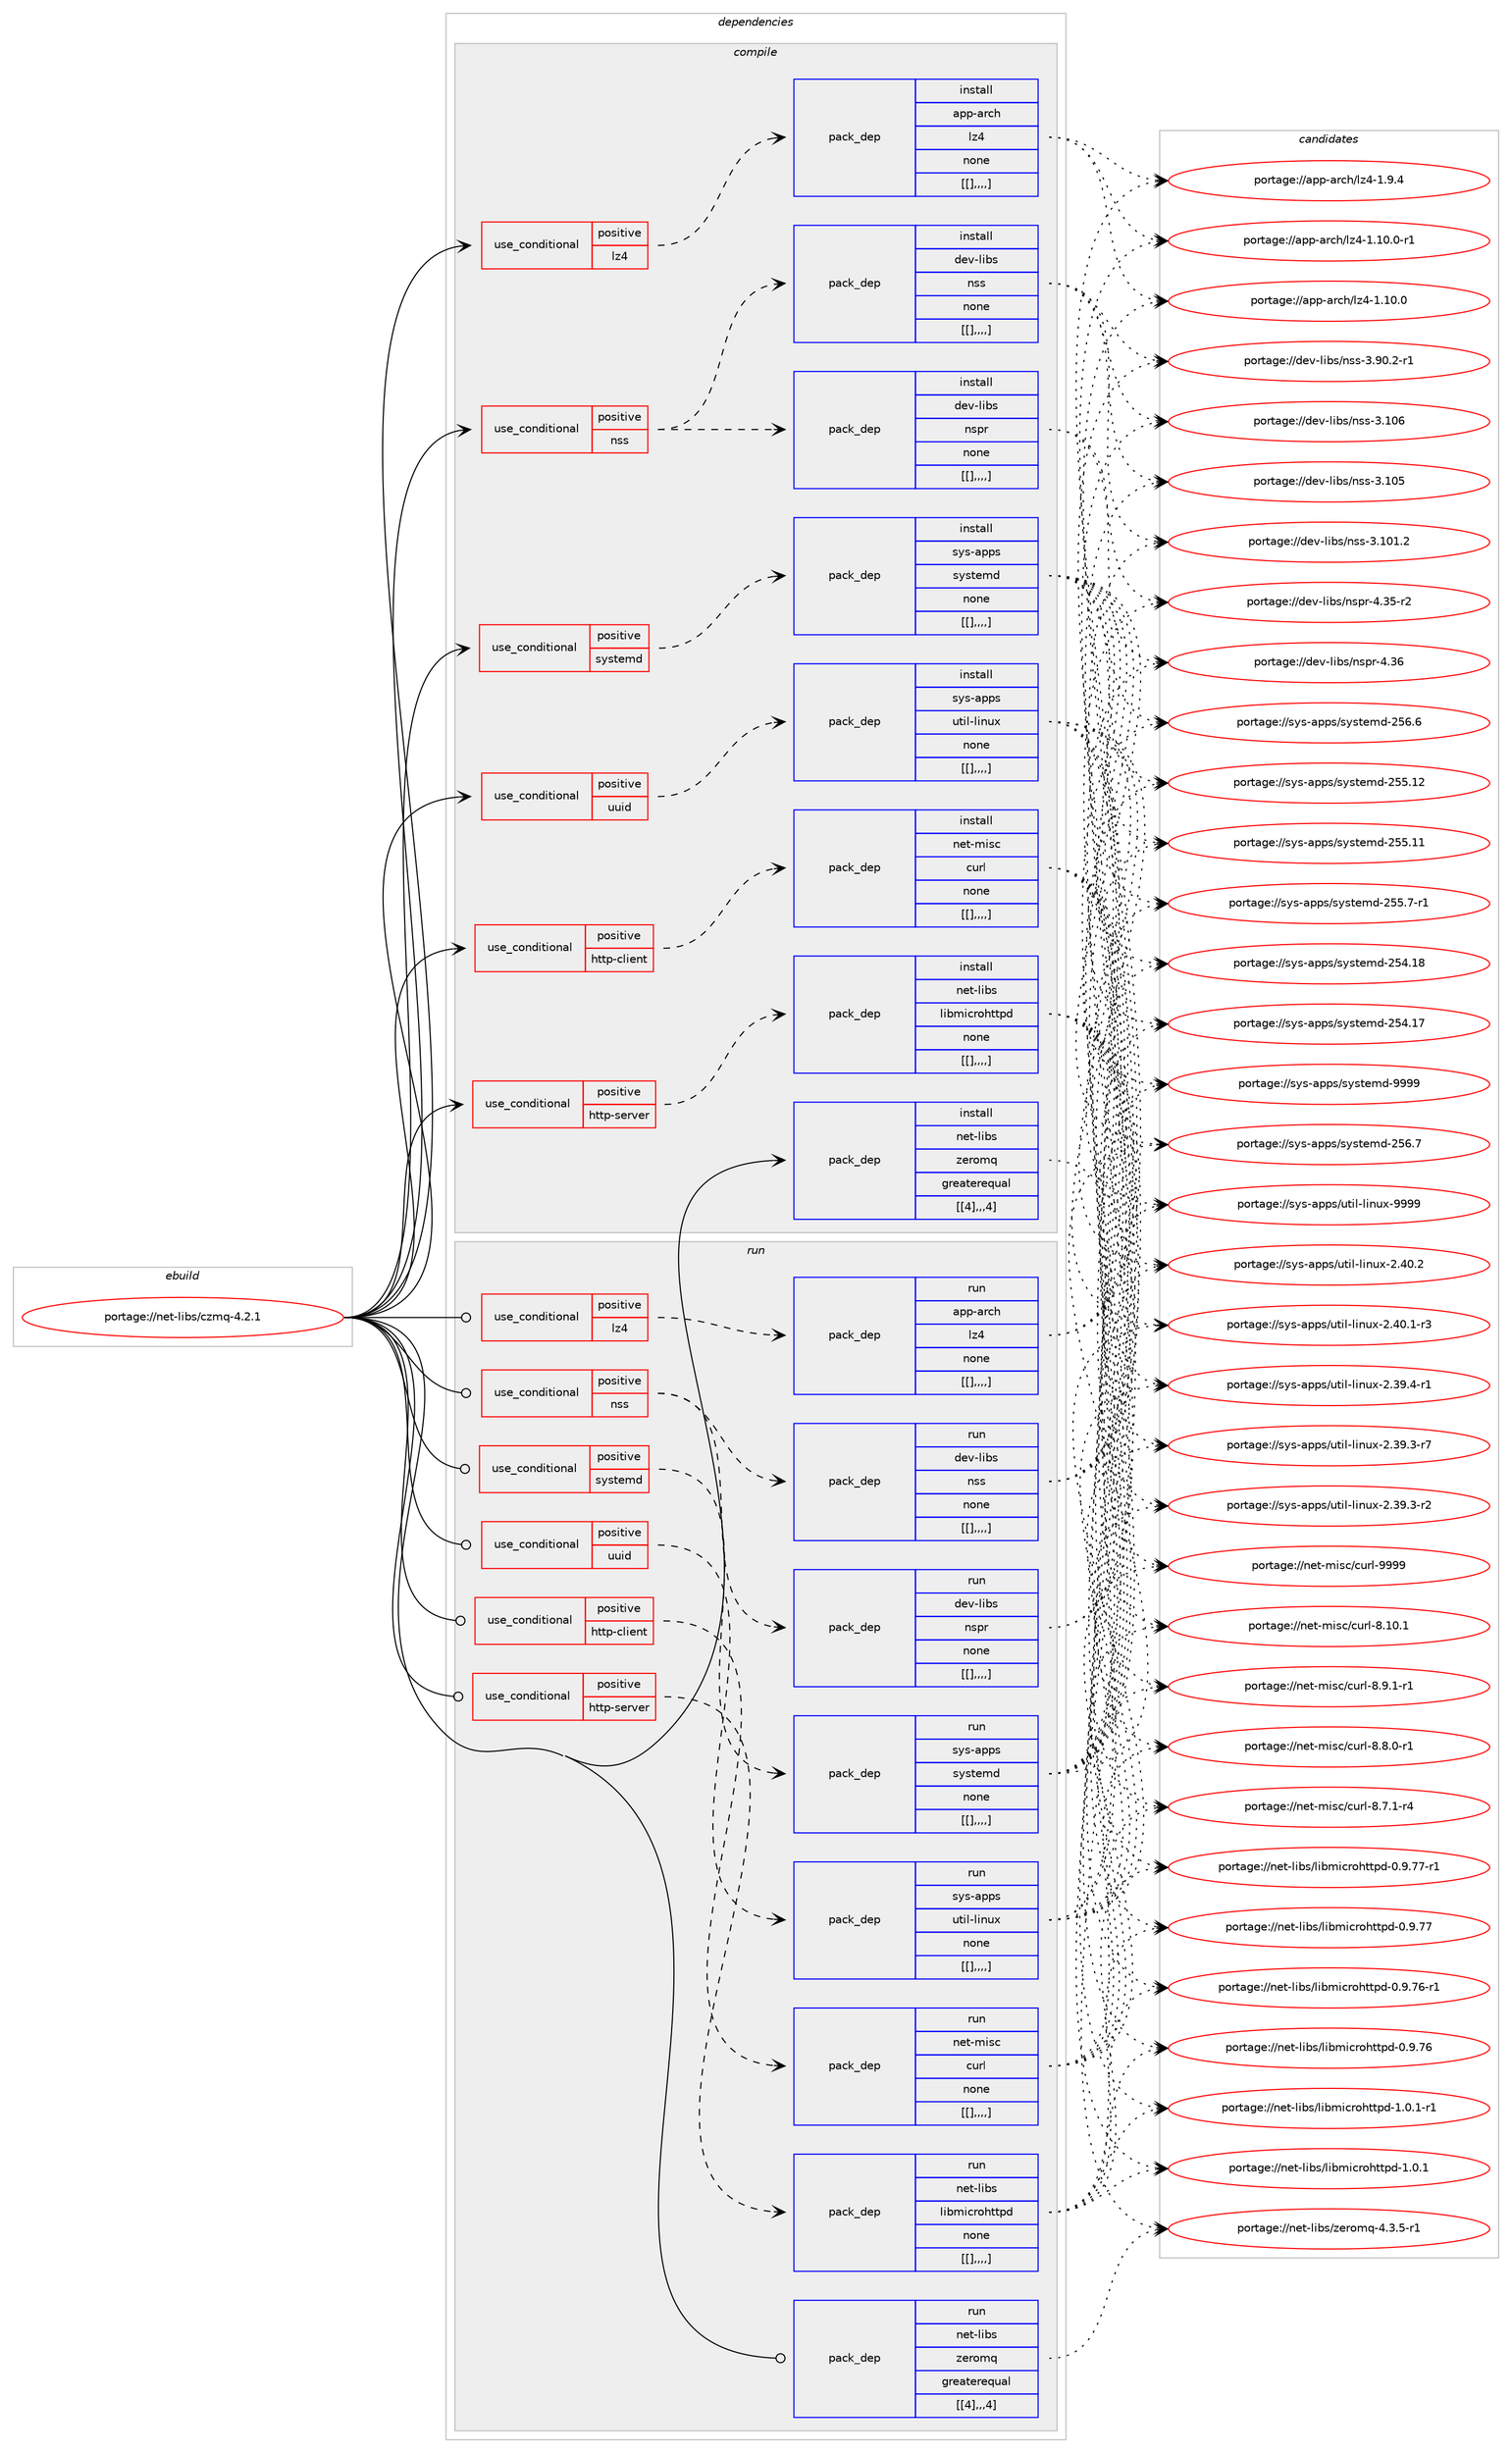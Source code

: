 digraph prolog {

# *************
# Graph options
# *************

newrank=true;
concentrate=true;
compound=true;
graph [rankdir=LR,fontname=Helvetica,fontsize=10,ranksep=1.5];#, ranksep=2.5, nodesep=0.2];
edge  [arrowhead=vee];
node  [fontname=Helvetica,fontsize=10];

# **********
# The ebuild
# **********

subgraph cluster_leftcol {
color=gray;
label=<<i>ebuild</i>>;
id [label="portage://net-libs/czmq-4.2.1", color=red, width=4, href="../net-libs/czmq-4.2.1.svg"];
}

# ****************
# The dependencies
# ****************

subgraph cluster_midcol {
color=gray;
label=<<i>dependencies</i>>;
subgraph cluster_compile {
fillcolor="#eeeeee";
style=filled;
label=<<i>compile</i>>;
subgraph cond10 {
dependency34 [label=<<TABLE BORDER="0" CELLBORDER="1" CELLSPACING="0" CELLPADDING="4"><TR><TD ROWSPAN="3" CELLPADDING="10">use_conditional</TD></TR><TR><TD>positive</TD></TR><TR><TD>http-client</TD></TR></TABLE>>, shape=none, color=red];
subgraph pack24 {
dependency35 [label=<<TABLE BORDER="0" CELLBORDER="1" CELLSPACING="0" CELLPADDING="4" WIDTH="220"><TR><TD ROWSPAN="6" CELLPADDING="30">pack_dep</TD></TR><TR><TD WIDTH="110">install</TD></TR><TR><TD>net-misc</TD></TR><TR><TD>curl</TD></TR><TR><TD>none</TD></TR><TR><TD>[[],,,,]</TD></TR></TABLE>>, shape=none, color=blue];
}
dependency34:e -> dependency35:w [weight=20,style="dashed",arrowhead="vee"];
}
id:e -> dependency34:w [weight=20,style="solid",arrowhead="vee"];
subgraph cond22 {
dependency116 [label=<<TABLE BORDER="0" CELLBORDER="1" CELLSPACING="0" CELLPADDING="4"><TR><TD ROWSPAN="3" CELLPADDING="10">use_conditional</TD></TR><TR><TD>positive</TD></TR><TR><TD>http-server</TD></TR></TABLE>>, shape=none, color=red];
subgraph pack101 {
dependency137 [label=<<TABLE BORDER="0" CELLBORDER="1" CELLSPACING="0" CELLPADDING="4" WIDTH="220"><TR><TD ROWSPAN="6" CELLPADDING="30">pack_dep</TD></TR><TR><TD WIDTH="110">install</TD></TR><TR><TD>net-libs</TD></TR><TR><TD>libmicrohttpd</TD></TR><TR><TD>none</TD></TR><TR><TD>[[],,,,]</TD></TR></TABLE>>, shape=none, color=blue];
}
dependency116:e -> dependency137:w [weight=20,style="dashed",arrowhead="vee"];
}
id:e -> dependency116:w [weight=20,style="solid",arrowhead="vee"];
subgraph cond32 {
dependency142 [label=<<TABLE BORDER="0" CELLBORDER="1" CELLSPACING="0" CELLPADDING="4"><TR><TD ROWSPAN="3" CELLPADDING="10">use_conditional</TD></TR><TR><TD>positive</TD></TR><TR><TD>lz4</TD></TR></TABLE>>, shape=none, color=red];
subgraph pack121 {
dependency144 [label=<<TABLE BORDER="0" CELLBORDER="1" CELLSPACING="0" CELLPADDING="4" WIDTH="220"><TR><TD ROWSPAN="6" CELLPADDING="30">pack_dep</TD></TR><TR><TD WIDTH="110">install</TD></TR><TR><TD>app-arch</TD></TR><TR><TD>lz4</TD></TR><TR><TD>none</TD></TR><TR><TD>[[],,,,]</TD></TR></TABLE>>, shape=none, color=blue];
}
dependency142:e -> dependency144:w [weight=20,style="dashed",arrowhead="vee"];
}
id:e -> dependency142:w [weight=20,style="solid",arrowhead="vee"];
subgraph cond37 {
dependency175 [label=<<TABLE BORDER="0" CELLBORDER="1" CELLSPACING="0" CELLPADDING="4"><TR><TD ROWSPAN="3" CELLPADDING="10">use_conditional</TD></TR><TR><TD>positive</TD></TR><TR><TD>nss</TD></TR></TABLE>>, shape=none, color=red];
subgraph pack159 {
dependency220 [label=<<TABLE BORDER="0" CELLBORDER="1" CELLSPACING="0" CELLPADDING="4" WIDTH="220"><TR><TD ROWSPAN="6" CELLPADDING="30">pack_dep</TD></TR><TR><TD WIDTH="110">install</TD></TR><TR><TD>dev-libs</TD></TR><TR><TD>nspr</TD></TR><TR><TD>none</TD></TR><TR><TD>[[],,,,]</TD></TR></TABLE>>, shape=none, color=blue];
}
dependency175:e -> dependency220:w [weight=20,style="dashed",arrowhead="vee"];
subgraph pack189 {
dependency240 [label=<<TABLE BORDER="0" CELLBORDER="1" CELLSPACING="0" CELLPADDING="4" WIDTH="220"><TR><TD ROWSPAN="6" CELLPADDING="30">pack_dep</TD></TR><TR><TD WIDTH="110">install</TD></TR><TR><TD>dev-libs</TD></TR><TR><TD>nss</TD></TR><TR><TD>none</TD></TR><TR><TD>[[],,,,]</TD></TR></TABLE>>, shape=none, color=blue];
}
dependency175:e -> dependency240:w [weight=20,style="dashed",arrowhead="vee"];
}
id:e -> dependency175:w [weight=20,style="solid",arrowhead="vee"];
subgraph cond55 {
dependency251 [label=<<TABLE BORDER="0" CELLBORDER="1" CELLSPACING="0" CELLPADDING="4"><TR><TD ROWSPAN="3" CELLPADDING="10">use_conditional</TD></TR><TR><TD>positive</TD></TR><TR><TD>systemd</TD></TR></TABLE>>, shape=none, color=red];
subgraph pack207 {
dependency263 [label=<<TABLE BORDER="0" CELLBORDER="1" CELLSPACING="0" CELLPADDING="4" WIDTH="220"><TR><TD ROWSPAN="6" CELLPADDING="30">pack_dep</TD></TR><TR><TD WIDTH="110">install</TD></TR><TR><TD>sys-apps</TD></TR><TR><TD>systemd</TD></TR><TR><TD>none</TD></TR><TR><TD>[[],,,,]</TD></TR></TABLE>>, shape=none, color=blue];
}
dependency251:e -> dependency263:w [weight=20,style="dashed",arrowhead="vee"];
}
id:e -> dependency251:w [weight=20,style="solid",arrowhead="vee"];
subgraph cond60 {
dependency276 [label=<<TABLE BORDER="0" CELLBORDER="1" CELLSPACING="0" CELLPADDING="4"><TR><TD ROWSPAN="3" CELLPADDING="10">use_conditional</TD></TR><TR><TD>positive</TD></TR><TR><TD>uuid</TD></TR></TABLE>>, shape=none, color=red];
subgraph pack216 {
dependency292 [label=<<TABLE BORDER="0" CELLBORDER="1" CELLSPACING="0" CELLPADDING="4" WIDTH="220"><TR><TD ROWSPAN="6" CELLPADDING="30">pack_dep</TD></TR><TR><TD WIDTH="110">install</TD></TR><TR><TD>sys-apps</TD></TR><TR><TD>util-linux</TD></TR><TR><TD>none</TD></TR><TR><TD>[[],,,,]</TD></TR></TABLE>>, shape=none, color=blue];
}
dependency276:e -> dependency292:w [weight=20,style="dashed",arrowhead="vee"];
}
id:e -> dependency276:w [weight=20,style="solid",arrowhead="vee"];
subgraph pack240 {
dependency316 [label=<<TABLE BORDER="0" CELLBORDER="1" CELLSPACING="0" CELLPADDING="4" WIDTH="220"><TR><TD ROWSPAN="6" CELLPADDING="30">pack_dep</TD></TR><TR><TD WIDTH="110">install</TD></TR><TR><TD>net-libs</TD></TR><TR><TD>zeromq</TD></TR><TR><TD>greaterequal</TD></TR><TR><TD>[[4],,,4]</TD></TR></TABLE>>, shape=none, color=blue];
}
id:e -> dependency316:w [weight=20,style="solid",arrowhead="vee"];
}
subgraph cluster_compileandrun {
fillcolor="#eeeeee";
style=filled;
label=<<i>compile and run</i>>;
}
subgraph cluster_run {
fillcolor="#eeeeee";
style=filled;
label=<<i>run</i>>;
subgraph cond71 {
dependency336 [label=<<TABLE BORDER="0" CELLBORDER="1" CELLSPACING="0" CELLPADDING="4"><TR><TD ROWSPAN="3" CELLPADDING="10">use_conditional</TD></TR><TR><TD>positive</TD></TR><TR><TD>http-client</TD></TR></TABLE>>, shape=none, color=red];
subgraph pack290 {
dependency379 [label=<<TABLE BORDER="0" CELLBORDER="1" CELLSPACING="0" CELLPADDING="4" WIDTH="220"><TR><TD ROWSPAN="6" CELLPADDING="30">pack_dep</TD></TR><TR><TD WIDTH="110">run</TD></TR><TR><TD>net-misc</TD></TR><TR><TD>curl</TD></TR><TR><TD>none</TD></TR><TR><TD>[[],,,,]</TD></TR></TABLE>>, shape=none, color=blue];
}
dependency336:e -> dependency379:w [weight=20,style="dashed",arrowhead="vee"];
}
id:e -> dependency336:w [weight=20,style="solid",arrowhead="odot"];
subgraph cond86 {
dependency415 [label=<<TABLE BORDER="0" CELLBORDER="1" CELLSPACING="0" CELLPADDING="4"><TR><TD ROWSPAN="3" CELLPADDING="10">use_conditional</TD></TR><TR><TD>positive</TD></TR><TR><TD>http-server</TD></TR></TABLE>>, shape=none, color=red];
subgraph pack333 {
dependency418 [label=<<TABLE BORDER="0" CELLBORDER="1" CELLSPACING="0" CELLPADDING="4" WIDTH="220"><TR><TD ROWSPAN="6" CELLPADDING="30">pack_dep</TD></TR><TR><TD WIDTH="110">run</TD></TR><TR><TD>net-libs</TD></TR><TR><TD>libmicrohttpd</TD></TR><TR><TD>none</TD></TR><TR><TD>[[],,,,]</TD></TR></TABLE>>, shape=none, color=blue];
}
dependency415:e -> dependency418:w [weight=20,style="dashed",arrowhead="vee"];
}
id:e -> dependency415:w [weight=20,style="solid",arrowhead="odot"];
subgraph cond90 {
dependency426 [label=<<TABLE BORDER="0" CELLBORDER="1" CELLSPACING="0" CELLPADDING="4"><TR><TD ROWSPAN="3" CELLPADDING="10">use_conditional</TD></TR><TR><TD>positive</TD></TR><TR><TD>lz4</TD></TR></TABLE>>, shape=none, color=red];
subgraph pack343 {
dependency428 [label=<<TABLE BORDER="0" CELLBORDER="1" CELLSPACING="0" CELLPADDING="4" WIDTH="220"><TR><TD ROWSPAN="6" CELLPADDING="30">pack_dep</TD></TR><TR><TD WIDTH="110">run</TD></TR><TR><TD>app-arch</TD></TR><TR><TD>lz4</TD></TR><TR><TD>none</TD></TR><TR><TD>[[],,,,]</TD></TR></TABLE>>, shape=none, color=blue];
}
dependency426:e -> dependency428:w [weight=20,style="dashed",arrowhead="vee"];
}
id:e -> dependency426:w [weight=20,style="solid",arrowhead="odot"];
subgraph cond94 {
dependency449 [label=<<TABLE BORDER="0" CELLBORDER="1" CELLSPACING="0" CELLPADDING="4"><TR><TD ROWSPAN="3" CELLPADDING="10">use_conditional</TD></TR><TR><TD>positive</TD></TR><TR><TD>nss</TD></TR></TABLE>>, shape=none, color=red];
subgraph pack359 {
dependency461 [label=<<TABLE BORDER="0" CELLBORDER="1" CELLSPACING="0" CELLPADDING="4" WIDTH="220"><TR><TD ROWSPAN="6" CELLPADDING="30">pack_dep</TD></TR><TR><TD WIDTH="110">run</TD></TR><TR><TD>dev-libs</TD></TR><TR><TD>nspr</TD></TR><TR><TD>none</TD></TR><TR><TD>[[],,,,]</TD></TR></TABLE>>, shape=none, color=blue];
}
dependency449:e -> dependency461:w [weight=20,style="dashed",arrowhead="vee"];
subgraph pack376 {
dependency472 [label=<<TABLE BORDER="0" CELLBORDER="1" CELLSPACING="0" CELLPADDING="4" WIDTH="220"><TR><TD ROWSPAN="6" CELLPADDING="30">pack_dep</TD></TR><TR><TD WIDTH="110">run</TD></TR><TR><TD>dev-libs</TD></TR><TR><TD>nss</TD></TR><TR><TD>none</TD></TR><TR><TD>[[],,,,]</TD></TR></TABLE>>, shape=none, color=blue];
}
dependency449:e -> dependency472:w [weight=20,style="dashed",arrowhead="vee"];
}
id:e -> dependency449:w [weight=20,style="solid",arrowhead="odot"];
subgraph cond101 {
dependency487 [label=<<TABLE BORDER="0" CELLBORDER="1" CELLSPACING="0" CELLPADDING="4"><TR><TD ROWSPAN="3" CELLPADDING="10">use_conditional</TD></TR><TR><TD>positive</TD></TR><TR><TD>systemd</TD></TR></TABLE>>, shape=none, color=red];
subgraph pack392 {
dependency493 [label=<<TABLE BORDER="0" CELLBORDER="1" CELLSPACING="0" CELLPADDING="4" WIDTH="220"><TR><TD ROWSPAN="6" CELLPADDING="30">pack_dep</TD></TR><TR><TD WIDTH="110">run</TD></TR><TR><TD>sys-apps</TD></TR><TR><TD>systemd</TD></TR><TR><TD>none</TD></TR><TR><TD>[[],,,,]</TD></TR></TABLE>>, shape=none, color=blue];
}
dependency487:e -> dependency493:w [weight=20,style="dashed",arrowhead="vee"];
}
id:e -> dependency487:w [weight=20,style="solid",arrowhead="odot"];
subgraph cond104 {
dependency499 [label=<<TABLE BORDER="0" CELLBORDER="1" CELLSPACING="0" CELLPADDING="4"><TR><TD ROWSPAN="3" CELLPADDING="10">use_conditional</TD></TR><TR><TD>positive</TD></TR><TR><TD>uuid</TD></TR></TABLE>>, shape=none, color=red];
subgraph pack400 {
dependency504 [label=<<TABLE BORDER="0" CELLBORDER="1" CELLSPACING="0" CELLPADDING="4" WIDTH="220"><TR><TD ROWSPAN="6" CELLPADDING="30">pack_dep</TD></TR><TR><TD WIDTH="110">run</TD></TR><TR><TD>sys-apps</TD></TR><TR><TD>util-linux</TD></TR><TR><TD>none</TD></TR><TR><TD>[[],,,,]</TD></TR></TABLE>>, shape=none, color=blue];
}
dependency499:e -> dependency504:w [weight=20,style="dashed",arrowhead="vee"];
}
id:e -> dependency499:w [weight=20,style="solid",arrowhead="odot"];
subgraph pack414 {
dependency523 [label=<<TABLE BORDER="0" CELLBORDER="1" CELLSPACING="0" CELLPADDING="4" WIDTH="220"><TR><TD ROWSPAN="6" CELLPADDING="30">pack_dep</TD></TR><TR><TD WIDTH="110">run</TD></TR><TR><TD>net-libs</TD></TR><TR><TD>zeromq</TD></TR><TR><TD>greaterequal</TD></TR><TR><TD>[[4],,,4]</TD></TR></TABLE>>, shape=none, color=blue];
}
id:e -> dependency523:w [weight=20,style="solid",arrowhead="odot"];
}
}

# **************
# The candidates
# **************

subgraph cluster_choices {
rank=same;
color=gray;
label=<<i>candidates</i>>;

subgraph choice280 {
color=black;
nodesep=1;
choice110101116451091051159947991171141084557575757 [label="portage://net-misc/curl-9999", color=red, width=4,href="../net-misc/curl-9999.svg"];
choice1101011164510910511599479911711410845564649484649 [label="portage://net-misc/curl-8.10.1", color=red, width=4,href="../net-misc/curl-8.10.1.svg"];
choice110101116451091051159947991171141084556465746494511449 [label="portage://net-misc/curl-8.9.1-r1", color=red, width=4,href="../net-misc/curl-8.9.1-r1.svg"];
choice110101116451091051159947991171141084556465646484511449 [label="portage://net-misc/curl-8.8.0-r1", color=red, width=4,href="../net-misc/curl-8.8.0-r1.svg"];
choice110101116451091051159947991171141084556465546494511452 [label="portage://net-misc/curl-8.7.1-r4", color=red, width=4,href="../net-misc/curl-8.7.1-r4.svg"];
dependency35:e -> choice110101116451091051159947991171141084557575757:w [style=dotted,weight="100"];
dependency35:e -> choice1101011164510910511599479911711410845564649484649:w [style=dotted,weight="100"];
dependency35:e -> choice110101116451091051159947991171141084556465746494511449:w [style=dotted,weight="100"];
dependency35:e -> choice110101116451091051159947991171141084556465646484511449:w [style=dotted,weight="100"];
dependency35:e -> choice110101116451091051159947991171141084556465546494511452:w [style=dotted,weight="100"];
}
subgraph choice291 {
color=black;
nodesep=1;
choice11010111645108105981154710810598109105991141111041161161121004549464846494511449 [label="portage://net-libs/libmicrohttpd-1.0.1-r1", color=red, width=4,href="../net-libs/libmicrohttpd-1.0.1-r1.svg"];
choice1101011164510810598115471081059810910599114111104116116112100454946484649 [label="portage://net-libs/libmicrohttpd-1.0.1", color=red, width=4,href="../net-libs/libmicrohttpd-1.0.1.svg"];
choice1101011164510810598115471081059810910599114111104116116112100454846574655554511449 [label="portage://net-libs/libmicrohttpd-0.9.77-r1", color=red, width=4,href="../net-libs/libmicrohttpd-0.9.77-r1.svg"];
choice110101116451081059811547108105981091059911411110411611611210045484657465555 [label="portage://net-libs/libmicrohttpd-0.9.77", color=red, width=4,href="../net-libs/libmicrohttpd-0.9.77.svg"];
choice1101011164510810598115471081059810910599114111104116116112100454846574655544511449 [label="portage://net-libs/libmicrohttpd-0.9.76-r1", color=red, width=4,href="../net-libs/libmicrohttpd-0.9.76-r1.svg"];
choice110101116451081059811547108105981091059911411110411611611210045484657465554 [label="portage://net-libs/libmicrohttpd-0.9.76", color=red, width=4,href="../net-libs/libmicrohttpd-0.9.76.svg"];
dependency137:e -> choice11010111645108105981154710810598109105991141111041161161121004549464846494511449:w [style=dotted,weight="100"];
dependency137:e -> choice1101011164510810598115471081059810910599114111104116116112100454946484649:w [style=dotted,weight="100"];
dependency137:e -> choice1101011164510810598115471081059810910599114111104116116112100454846574655554511449:w [style=dotted,weight="100"];
dependency137:e -> choice110101116451081059811547108105981091059911411110411611611210045484657465555:w [style=dotted,weight="100"];
dependency137:e -> choice1101011164510810598115471081059810910599114111104116116112100454846574655544511449:w [style=dotted,weight="100"];
dependency137:e -> choice110101116451081059811547108105981091059911411110411611611210045484657465554:w [style=dotted,weight="100"];
}
subgraph choice318 {
color=black;
nodesep=1;
choice971121124597114991044710812252454946494846484511449 [label="portage://app-arch/lz4-1.10.0-r1", color=red, width=4,href="../app-arch/lz4-1.10.0-r1.svg"];
choice97112112459711499104471081225245494649484648 [label="portage://app-arch/lz4-1.10.0", color=red, width=4,href="../app-arch/lz4-1.10.0.svg"];
choice971121124597114991044710812252454946574652 [label="portage://app-arch/lz4-1.9.4", color=red, width=4,href="../app-arch/lz4-1.9.4.svg"];
dependency144:e -> choice971121124597114991044710812252454946494846484511449:w [style=dotted,weight="100"];
dependency144:e -> choice97112112459711499104471081225245494649484648:w [style=dotted,weight="100"];
dependency144:e -> choice971121124597114991044710812252454946574652:w [style=dotted,weight="100"];
}
subgraph choice325 {
color=black;
nodesep=1;
choice1001011184510810598115471101151121144552465154 [label="portage://dev-libs/nspr-4.36", color=red, width=4,href="../dev-libs/nspr-4.36.svg"];
choice10010111845108105981154711011511211445524651534511450 [label="portage://dev-libs/nspr-4.35-r2", color=red, width=4,href="../dev-libs/nspr-4.35-r2.svg"];
dependency220:e -> choice1001011184510810598115471101151121144552465154:w [style=dotted,weight="100"];
dependency220:e -> choice10010111845108105981154711011511211445524651534511450:w [style=dotted,weight="100"];
}
subgraph choice327 {
color=black;
nodesep=1;
choice100101118451081059811547110115115455146494854 [label="portage://dev-libs/nss-3.106", color=red, width=4,href="../dev-libs/nss-3.106.svg"];
choice100101118451081059811547110115115455146494853 [label="portage://dev-libs/nss-3.105", color=red, width=4,href="../dev-libs/nss-3.105.svg"];
choice1001011184510810598115471101151154551464948494650 [label="portage://dev-libs/nss-3.101.2", color=red, width=4,href="../dev-libs/nss-3.101.2.svg"];
choice100101118451081059811547110115115455146574846504511449 [label="portage://dev-libs/nss-3.90.2-r1", color=red, width=4,href="../dev-libs/nss-3.90.2-r1.svg"];
dependency240:e -> choice100101118451081059811547110115115455146494854:w [style=dotted,weight="100"];
dependency240:e -> choice100101118451081059811547110115115455146494853:w [style=dotted,weight="100"];
dependency240:e -> choice1001011184510810598115471101151154551464948494650:w [style=dotted,weight="100"];
dependency240:e -> choice100101118451081059811547110115115455146574846504511449:w [style=dotted,weight="100"];
}
subgraph choice336 {
color=black;
nodesep=1;
choice1151211154597112112115471151211151161011091004557575757 [label="portage://sys-apps/systemd-9999", color=red, width=4,href="../sys-apps/systemd-9999.svg"];
choice115121115459711211211547115121115116101109100455053544655 [label="portage://sys-apps/systemd-256.7", color=red, width=4,href="../sys-apps/systemd-256.7.svg"];
choice115121115459711211211547115121115116101109100455053544654 [label="portage://sys-apps/systemd-256.6", color=red, width=4,href="../sys-apps/systemd-256.6.svg"];
choice11512111545971121121154711512111511610110910045505353464950 [label="portage://sys-apps/systemd-255.12", color=red, width=4,href="../sys-apps/systemd-255.12.svg"];
choice11512111545971121121154711512111511610110910045505353464949 [label="portage://sys-apps/systemd-255.11", color=red, width=4,href="../sys-apps/systemd-255.11.svg"];
choice1151211154597112112115471151211151161011091004550535346554511449 [label="portage://sys-apps/systemd-255.7-r1", color=red, width=4,href="../sys-apps/systemd-255.7-r1.svg"];
choice11512111545971121121154711512111511610110910045505352464956 [label="portage://sys-apps/systemd-254.18", color=red, width=4,href="../sys-apps/systemd-254.18.svg"];
choice11512111545971121121154711512111511610110910045505352464955 [label="portage://sys-apps/systemd-254.17", color=red, width=4,href="../sys-apps/systemd-254.17.svg"];
dependency263:e -> choice1151211154597112112115471151211151161011091004557575757:w [style=dotted,weight="100"];
dependency263:e -> choice115121115459711211211547115121115116101109100455053544655:w [style=dotted,weight="100"];
dependency263:e -> choice115121115459711211211547115121115116101109100455053544654:w [style=dotted,weight="100"];
dependency263:e -> choice11512111545971121121154711512111511610110910045505353464950:w [style=dotted,weight="100"];
dependency263:e -> choice11512111545971121121154711512111511610110910045505353464949:w [style=dotted,weight="100"];
dependency263:e -> choice1151211154597112112115471151211151161011091004550535346554511449:w [style=dotted,weight="100"];
dependency263:e -> choice11512111545971121121154711512111511610110910045505352464956:w [style=dotted,weight="100"];
dependency263:e -> choice11512111545971121121154711512111511610110910045505352464955:w [style=dotted,weight="100"];
}
subgraph choice352 {
color=black;
nodesep=1;
choice115121115459711211211547117116105108451081051101171204557575757 [label="portage://sys-apps/util-linux-9999", color=red, width=4,href="../sys-apps/util-linux-9999.svg"];
choice1151211154597112112115471171161051084510810511011712045504652484650 [label="portage://sys-apps/util-linux-2.40.2", color=red, width=4,href="../sys-apps/util-linux-2.40.2.svg"];
choice11512111545971121121154711711610510845108105110117120455046524846494511451 [label="portage://sys-apps/util-linux-2.40.1-r3", color=red, width=4,href="../sys-apps/util-linux-2.40.1-r3.svg"];
choice11512111545971121121154711711610510845108105110117120455046515746524511449 [label="portage://sys-apps/util-linux-2.39.4-r1", color=red, width=4,href="../sys-apps/util-linux-2.39.4-r1.svg"];
choice11512111545971121121154711711610510845108105110117120455046515746514511455 [label="portage://sys-apps/util-linux-2.39.3-r7", color=red, width=4,href="../sys-apps/util-linux-2.39.3-r7.svg"];
choice11512111545971121121154711711610510845108105110117120455046515746514511450 [label="portage://sys-apps/util-linux-2.39.3-r2", color=red, width=4,href="../sys-apps/util-linux-2.39.3-r2.svg"];
dependency292:e -> choice115121115459711211211547117116105108451081051101171204557575757:w [style=dotted,weight="100"];
dependency292:e -> choice1151211154597112112115471171161051084510810511011712045504652484650:w [style=dotted,weight="100"];
dependency292:e -> choice11512111545971121121154711711610510845108105110117120455046524846494511451:w [style=dotted,weight="100"];
dependency292:e -> choice11512111545971121121154711711610510845108105110117120455046515746524511449:w [style=dotted,weight="100"];
dependency292:e -> choice11512111545971121121154711711610510845108105110117120455046515746514511455:w [style=dotted,weight="100"];
dependency292:e -> choice11512111545971121121154711711610510845108105110117120455046515746514511450:w [style=dotted,weight="100"];
}
subgraph choice365 {
color=black;
nodesep=1;
choice1101011164510810598115471221011141111091134552465146534511449 [label="portage://net-libs/zeromq-4.3.5-r1", color=red, width=4,href="../net-libs/zeromq-4.3.5-r1.svg"];
dependency316:e -> choice1101011164510810598115471221011141111091134552465146534511449:w [style=dotted,weight="100"];
}
subgraph choice370 {
color=black;
nodesep=1;
choice110101116451091051159947991171141084557575757 [label="portage://net-misc/curl-9999", color=red, width=4,href="../net-misc/curl-9999.svg"];
choice1101011164510910511599479911711410845564649484649 [label="portage://net-misc/curl-8.10.1", color=red, width=4,href="../net-misc/curl-8.10.1.svg"];
choice110101116451091051159947991171141084556465746494511449 [label="portage://net-misc/curl-8.9.1-r1", color=red, width=4,href="../net-misc/curl-8.9.1-r1.svg"];
choice110101116451091051159947991171141084556465646484511449 [label="portage://net-misc/curl-8.8.0-r1", color=red, width=4,href="../net-misc/curl-8.8.0-r1.svg"];
choice110101116451091051159947991171141084556465546494511452 [label="portage://net-misc/curl-8.7.1-r4", color=red, width=4,href="../net-misc/curl-8.7.1-r4.svg"];
dependency379:e -> choice110101116451091051159947991171141084557575757:w [style=dotted,weight="100"];
dependency379:e -> choice1101011164510910511599479911711410845564649484649:w [style=dotted,weight="100"];
dependency379:e -> choice110101116451091051159947991171141084556465746494511449:w [style=dotted,weight="100"];
dependency379:e -> choice110101116451091051159947991171141084556465646484511449:w [style=dotted,weight="100"];
dependency379:e -> choice110101116451091051159947991171141084556465546494511452:w [style=dotted,weight="100"];
}
subgraph choice386 {
color=black;
nodesep=1;
choice11010111645108105981154710810598109105991141111041161161121004549464846494511449 [label="portage://net-libs/libmicrohttpd-1.0.1-r1", color=red, width=4,href="../net-libs/libmicrohttpd-1.0.1-r1.svg"];
choice1101011164510810598115471081059810910599114111104116116112100454946484649 [label="portage://net-libs/libmicrohttpd-1.0.1", color=red, width=4,href="../net-libs/libmicrohttpd-1.0.1.svg"];
choice1101011164510810598115471081059810910599114111104116116112100454846574655554511449 [label="portage://net-libs/libmicrohttpd-0.9.77-r1", color=red, width=4,href="../net-libs/libmicrohttpd-0.9.77-r1.svg"];
choice110101116451081059811547108105981091059911411110411611611210045484657465555 [label="portage://net-libs/libmicrohttpd-0.9.77", color=red, width=4,href="../net-libs/libmicrohttpd-0.9.77.svg"];
choice1101011164510810598115471081059810910599114111104116116112100454846574655544511449 [label="portage://net-libs/libmicrohttpd-0.9.76-r1", color=red, width=4,href="../net-libs/libmicrohttpd-0.9.76-r1.svg"];
choice110101116451081059811547108105981091059911411110411611611210045484657465554 [label="portage://net-libs/libmicrohttpd-0.9.76", color=red, width=4,href="../net-libs/libmicrohttpd-0.9.76.svg"];
dependency418:e -> choice11010111645108105981154710810598109105991141111041161161121004549464846494511449:w [style=dotted,weight="100"];
dependency418:e -> choice1101011164510810598115471081059810910599114111104116116112100454946484649:w [style=dotted,weight="100"];
dependency418:e -> choice1101011164510810598115471081059810910599114111104116116112100454846574655554511449:w [style=dotted,weight="100"];
dependency418:e -> choice110101116451081059811547108105981091059911411110411611611210045484657465555:w [style=dotted,weight="100"];
dependency418:e -> choice1101011164510810598115471081059810910599114111104116116112100454846574655544511449:w [style=dotted,weight="100"];
dependency418:e -> choice110101116451081059811547108105981091059911411110411611611210045484657465554:w [style=dotted,weight="100"];
}
subgraph choice406 {
color=black;
nodesep=1;
choice971121124597114991044710812252454946494846484511449 [label="portage://app-arch/lz4-1.10.0-r1", color=red, width=4,href="../app-arch/lz4-1.10.0-r1.svg"];
choice97112112459711499104471081225245494649484648 [label="portage://app-arch/lz4-1.10.0", color=red, width=4,href="../app-arch/lz4-1.10.0.svg"];
choice971121124597114991044710812252454946574652 [label="portage://app-arch/lz4-1.9.4", color=red, width=4,href="../app-arch/lz4-1.9.4.svg"];
dependency428:e -> choice971121124597114991044710812252454946494846484511449:w [style=dotted,weight="100"];
dependency428:e -> choice97112112459711499104471081225245494649484648:w [style=dotted,weight="100"];
dependency428:e -> choice971121124597114991044710812252454946574652:w [style=dotted,weight="100"];
}
subgraph choice418 {
color=black;
nodesep=1;
choice1001011184510810598115471101151121144552465154 [label="portage://dev-libs/nspr-4.36", color=red, width=4,href="../dev-libs/nspr-4.36.svg"];
choice10010111845108105981154711011511211445524651534511450 [label="portage://dev-libs/nspr-4.35-r2", color=red, width=4,href="../dev-libs/nspr-4.35-r2.svg"];
dependency461:e -> choice1001011184510810598115471101151121144552465154:w [style=dotted,weight="100"];
dependency461:e -> choice10010111845108105981154711011511211445524651534511450:w [style=dotted,weight="100"];
}
subgraph choice423 {
color=black;
nodesep=1;
choice100101118451081059811547110115115455146494854 [label="portage://dev-libs/nss-3.106", color=red, width=4,href="../dev-libs/nss-3.106.svg"];
choice100101118451081059811547110115115455146494853 [label="portage://dev-libs/nss-3.105", color=red, width=4,href="../dev-libs/nss-3.105.svg"];
choice1001011184510810598115471101151154551464948494650 [label="portage://dev-libs/nss-3.101.2", color=red, width=4,href="../dev-libs/nss-3.101.2.svg"];
choice100101118451081059811547110115115455146574846504511449 [label="portage://dev-libs/nss-3.90.2-r1", color=red, width=4,href="../dev-libs/nss-3.90.2-r1.svg"];
dependency472:e -> choice100101118451081059811547110115115455146494854:w [style=dotted,weight="100"];
dependency472:e -> choice100101118451081059811547110115115455146494853:w [style=dotted,weight="100"];
dependency472:e -> choice1001011184510810598115471101151154551464948494650:w [style=dotted,weight="100"];
dependency472:e -> choice100101118451081059811547110115115455146574846504511449:w [style=dotted,weight="100"];
}
subgraph choice437 {
color=black;
nodesep=1;
choice1151211154597112112115471151211151161011091004557575757 [label="portage://sys-apps/systemd-9999", color=red, width=4,href="../sys-apps/systemd-9999.svg"];
choice115121115459711211211547115121115116101109100455053544655 [label="portage://sys-apps/systemd-256.7", color=red, width=4,href="../sys-apps/systemd-256.7.svg"];
choice115121115459711211211547115121115116101109100455053544654 [label="portage://sys-apps/systemd-256.6", color=red, width=4,href="../sys-apps/systemd-256.6.svg"];
choice11512111545971121121154711512111511610110910045505353464950 [label="portage://sys-apps/systemd-255.12", color=red, width=4,href="../sys-apps/systemd-255.12.svg"];
choice11512111545971121121154711512111511610110910045505353464949 [label="portage://sys-apps/systemd-255.11", color=red, width=4,href="../sys-apps/systemd-255.11.svg"];
choice1151211154597112112115471151211151161011091004550535346554511449 [label="portage://sys-apps/systemd-255.7-r1", color=red, width=4,href="../sys-apps/systemd-255.7-r1.svg"];
choice11512111545971121121154711512111511610110910045505352464956 [label="portage://sys-apps/systemd-254.18", color=red, width=4,href="../sys-apps/systemd-254.18.svg"];
choice11512111545971121121154711512111511610110910045505352464955 [label="portage://sys-apps/systemd-254.17", color=red, width=4,href="../sys-apps/systemd-254.17.svg"];
dependency493:e -> choice1151211154597112112115471151211151161011091004557575757:w [style=dotted,weight="100"];
dependency493:e -> choice115121115459711211211547115121115116101109100455053544655:w [style=dotted,weight="100"];
dependency493:e -> choice115121115459711211211547115121115116101109100455053544654:w [style=dotted,weight="100"];
dependency493:e -> choice11512111545971121121154711512111511610110910045505353464950:w [style=dotted,weight="100"];
dependency493:e -> choice11512111545971121121154711512111511610110910045505353464949:w [style=dotted,weight="100"];
dependency493:e -> choice1151211154597112112115471151211151161011091004550535346554511449:w [style=dotted,weight="100"];
dependency493:e -> choice11512111545971121121154711512111511610110910045505352464956:w [style=dotted,weight="100"];
dependency493:e -> choice11512111545971121121154711512111511610110910045505352464955:w [style=dotted,weight="100"];
}
subgraph choice460 {
color=black;
nodesep=1;
choice115121115459711211211547117116105108451081051101171204557575757 [label="portage://sys-apps/util-linux-9999", color=red, width=4,href="../sys-apps/util-linux-9999.svg"];
choice1151211154597112112115471171161051084510810511011712045504652484650 [label="portage://sys-apps/util-linux-2.40.2", color=red, width=4,href="../sys-apps/util-linux-2.40.2.svg"];
choice11512111545971121121154711711610510845108105110117120455046524846494511451 [label="portage://sys-apps/util-linux-2.40.1-r3", color=red, width=4,href="../sys-apps/util-linux-2.40.1-r3.svg"];
choice11512111545971121121154711711610510845108105110117120455046515746524511449 [label="portage://sys-apps/util-linux-2.39.4-r1", color=red, width=4,href="../sys-apps/util-linux-2.39.4-r1.svg"];
choice11512111545971121121154711711610510845108105110117120455046515746514511455 [label="portage://sys-apps/util-linux-2.39.3-r7", color=red, width=4,href="../sys-apps/util-linux-2.39.3-r7.svg"];
choice11512111545971121121154711711610510845108105110117120455046515746514511450 [label="portage://sys-apps/util-linux-2.39.3-r2", color=red, width=4,href="../sys-apps/util-linux-2.39.3-r2.svg"];
dependency504:e -> choice115121115459711211211547117116105108451081051101171204557575757:w [style=dotted,weight="100"];
dependency504:e -> choice1151211154597112112115471171161051084510810511011712045504652484650:w [style=dotted,weight="100"];
dependency504:e -> choice11512111545971121121154711711610510845108105110117120455046524846494511451:w [style=dotted,weight="100"];
dependency504:e -> choice11512111545971121121154711711610510845108105110117120455046515746524511449:w [style=dotted,weight="100"];
dependency504:e -> choice11512111545971121121154711711610510845108105110117120455046515746514511455:w [style=dotted,weight="100"];
dependency504:e -> choice11512111545971121121154711711610510845108105110117120455046515746514511450:w [style=dotted,weight="100"];
}
subgraph choice468 {
color=black;
nodesep=1;
choice1101011164510810598115471221011141111091134552465146534511449 [label="portage://net-libs/zeromq-4.3.5-r1", color=red, width=4,href="../net-libs/zeromq-4.3.5-r1.svg"];
dependency523:e -> choice1101011164510810598115471221011141111091134552465146534511449:w [style=dotted,weight="100"];
}
}

}
